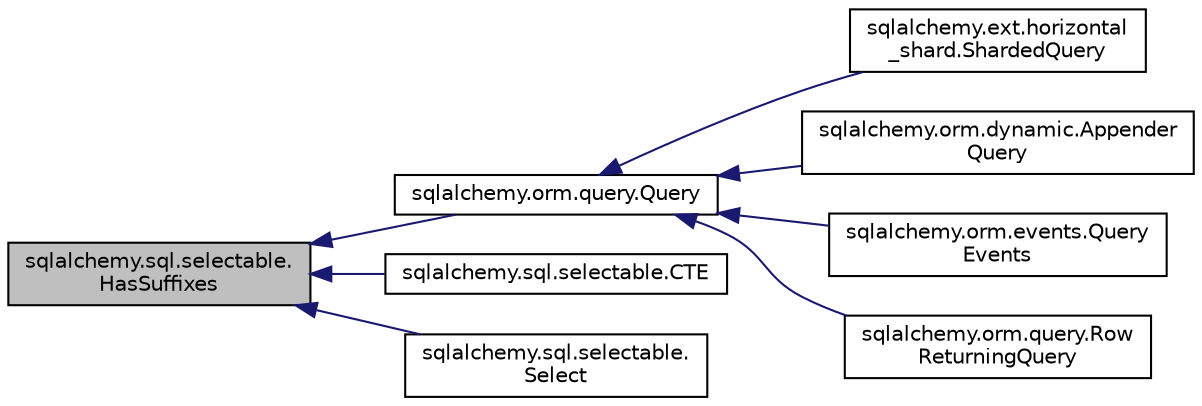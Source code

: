 digraph "sqlalchemy.sql.selectable.HasSuffixes"
{
 // LATEX_PDF_SIZE
  edge [fontname="Helvetica",fontsize="10",labelfontname="Helvetica",labelfontsize="10"];
  node [fontname="Helvetica",fontsize="10",shape=record];
  rankdir="LR";
  Node1 [label="sqlalchemy.sql.selectable.\lHasSuffixes",height=0.2,width=0.4,color="black", fillcolor="grey75", style="filled", fontcolor="black",tooltip=" "];
  Node1 -> Node2 [dir="back",color="midnightblue",fontsize="10",style="solid",fontname="Helvetica"];
  Node2 [label="sqlalchemy.orm.query.Query",height=0.2,width=0.4,color="black", fillcolor="white", style="filled",URL="$classsqlalchemy_1_1orm_1_1query_1_1Query.html",tooltip=" "];
  Node2 -> Node3 [dir="back",color="midnightblue",fontsize="10",style="solid",fontname="Helvetica"];
  Node3 [label="sqlalchemy.ext.horizontal\l_shard.ShardedQuery",height=0.2,width=0.4,color="black", fillcolor="white", style="filled",URL="$classsqlalchemy_1_1ext_1_1horizontal__shard_1_1ShardedQuery.html",tooltip=" "];
  Node2 -> Node4 [dir="back",color="midnightblue",fontsize="10",style="solid",fontname="Helvetica"];
  Node4 [label="sqlalchemy.orm.dynamic.Appender\lQuery",height=0.2,width=0.4,color="black", fillcolor="white", style="filled",URL="$classsqlalchemy_1_1orm_1_1dynamic_1_1AppenderQuery.html",tooltip=" "];
  Node2 -> Node5 [dir="back",color="midnightblue",fontsize="10",style="solid",fontname="Helvetica"];
  Node5 [label="sqlalchemy.orm.events.Query\lEvents",height=0.2,width=0.4,color="black", fillcolor="white", style="filled",URL="$classsqlalchemy_1_1orm_1_1events_1_1QueryEvents.html",tooltip=" "];
  Node2 -> Node6 [dir="back",color="midnightblue",fontsize="10",style="solid",fontname="Helvetica"];
  Node6 [label="sqlalchemy.orm.query.Row\lReturningQuery",height=0.2,width=0.4,color="black", fillcolor="white", style="filled",URL="$classsqlalchemy_1_1orm_1_1query_1_1RowReturningQuery.html",tooltip=" "];
  Node1 -> Node7 [dir="back",color="midnightblue",fontsize="10",style="solid",fontname="Helvetica"];
  Node7 [label="sqlalchemy.sql.selectable.CTE",height=0.2,width=0.4,color="black", fillcolor="white", style="filled",URL="$classsqlalchemy_1_1sql_1_1selectable_1_1CTE.html",tooltip=" "];
  Node1 -> Node8 [dir="back",color="midnightblue",fontsize="10",style="solid",fontname="Helvetica"];
  Node8 [label="sqlalchemy.sql.selectable.\lSelect",height=0.2,width=0.4,color="black", fillcolor="white", style="filled",URL="$classsqlalchemy_1_1sql_1_1selectable_1_1Select.html",tooltip=" "];
}

